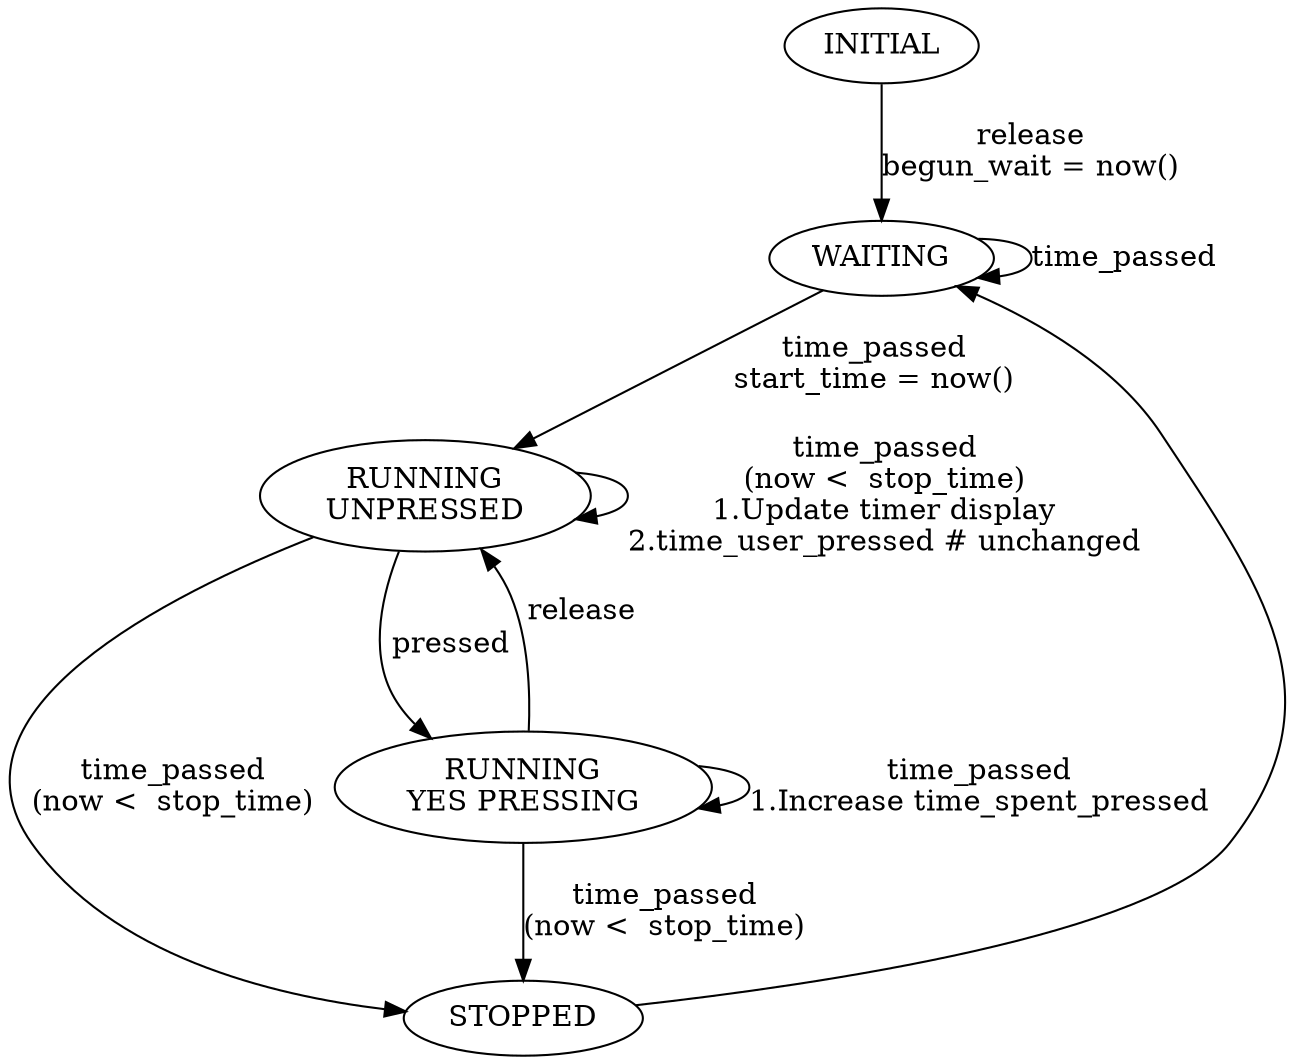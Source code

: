 // A state diagram showing the states of this simple game
digraph G {
    rankdir=TB;

    //node [shape=circle];

    INITIAL
    WAITING
    //RUNNING [shape=circle]
    STOPPED
    RUNNING_U [label="RUNNING\nUNPRESSED"]
    RUNNING_P [label="RUNNING\nYES PRESSING"];
    INITIAL -> WAITING [label="release\nbegun_wait = now()"];
    WAITING -> WAITING [label="time_passed"];
    WAITING -> RUNNING_U [label="time_passed\nstart_time = now()"];
    //RUNNING -> STOPPED [label="time_passed\n(now >= start + stop_delta)\n"]
    RUNNING_U -> RUNNING_U [label="time_passed\n(now <  stop_time)\n1.Update timer display\n2.time_user_pressed # unchanged"] 
    RUNNING_U -> RUNNING_P [label="pressed"];
    RUNNING_P -> RUNNING_P [label="time_passed\n1.Increase time_spent_pressed"];
    RUNNING_P -> RUNNING_U [label="release\n\n\n"];

    RUNNING_P -> STOPPED [label="time_passed\n(now <  stop_time)"];
    RUNNING_U -> STOPPED [label="time_passed\n(now <  stop_time)"];

    STOPPED-> WAITING;


}
